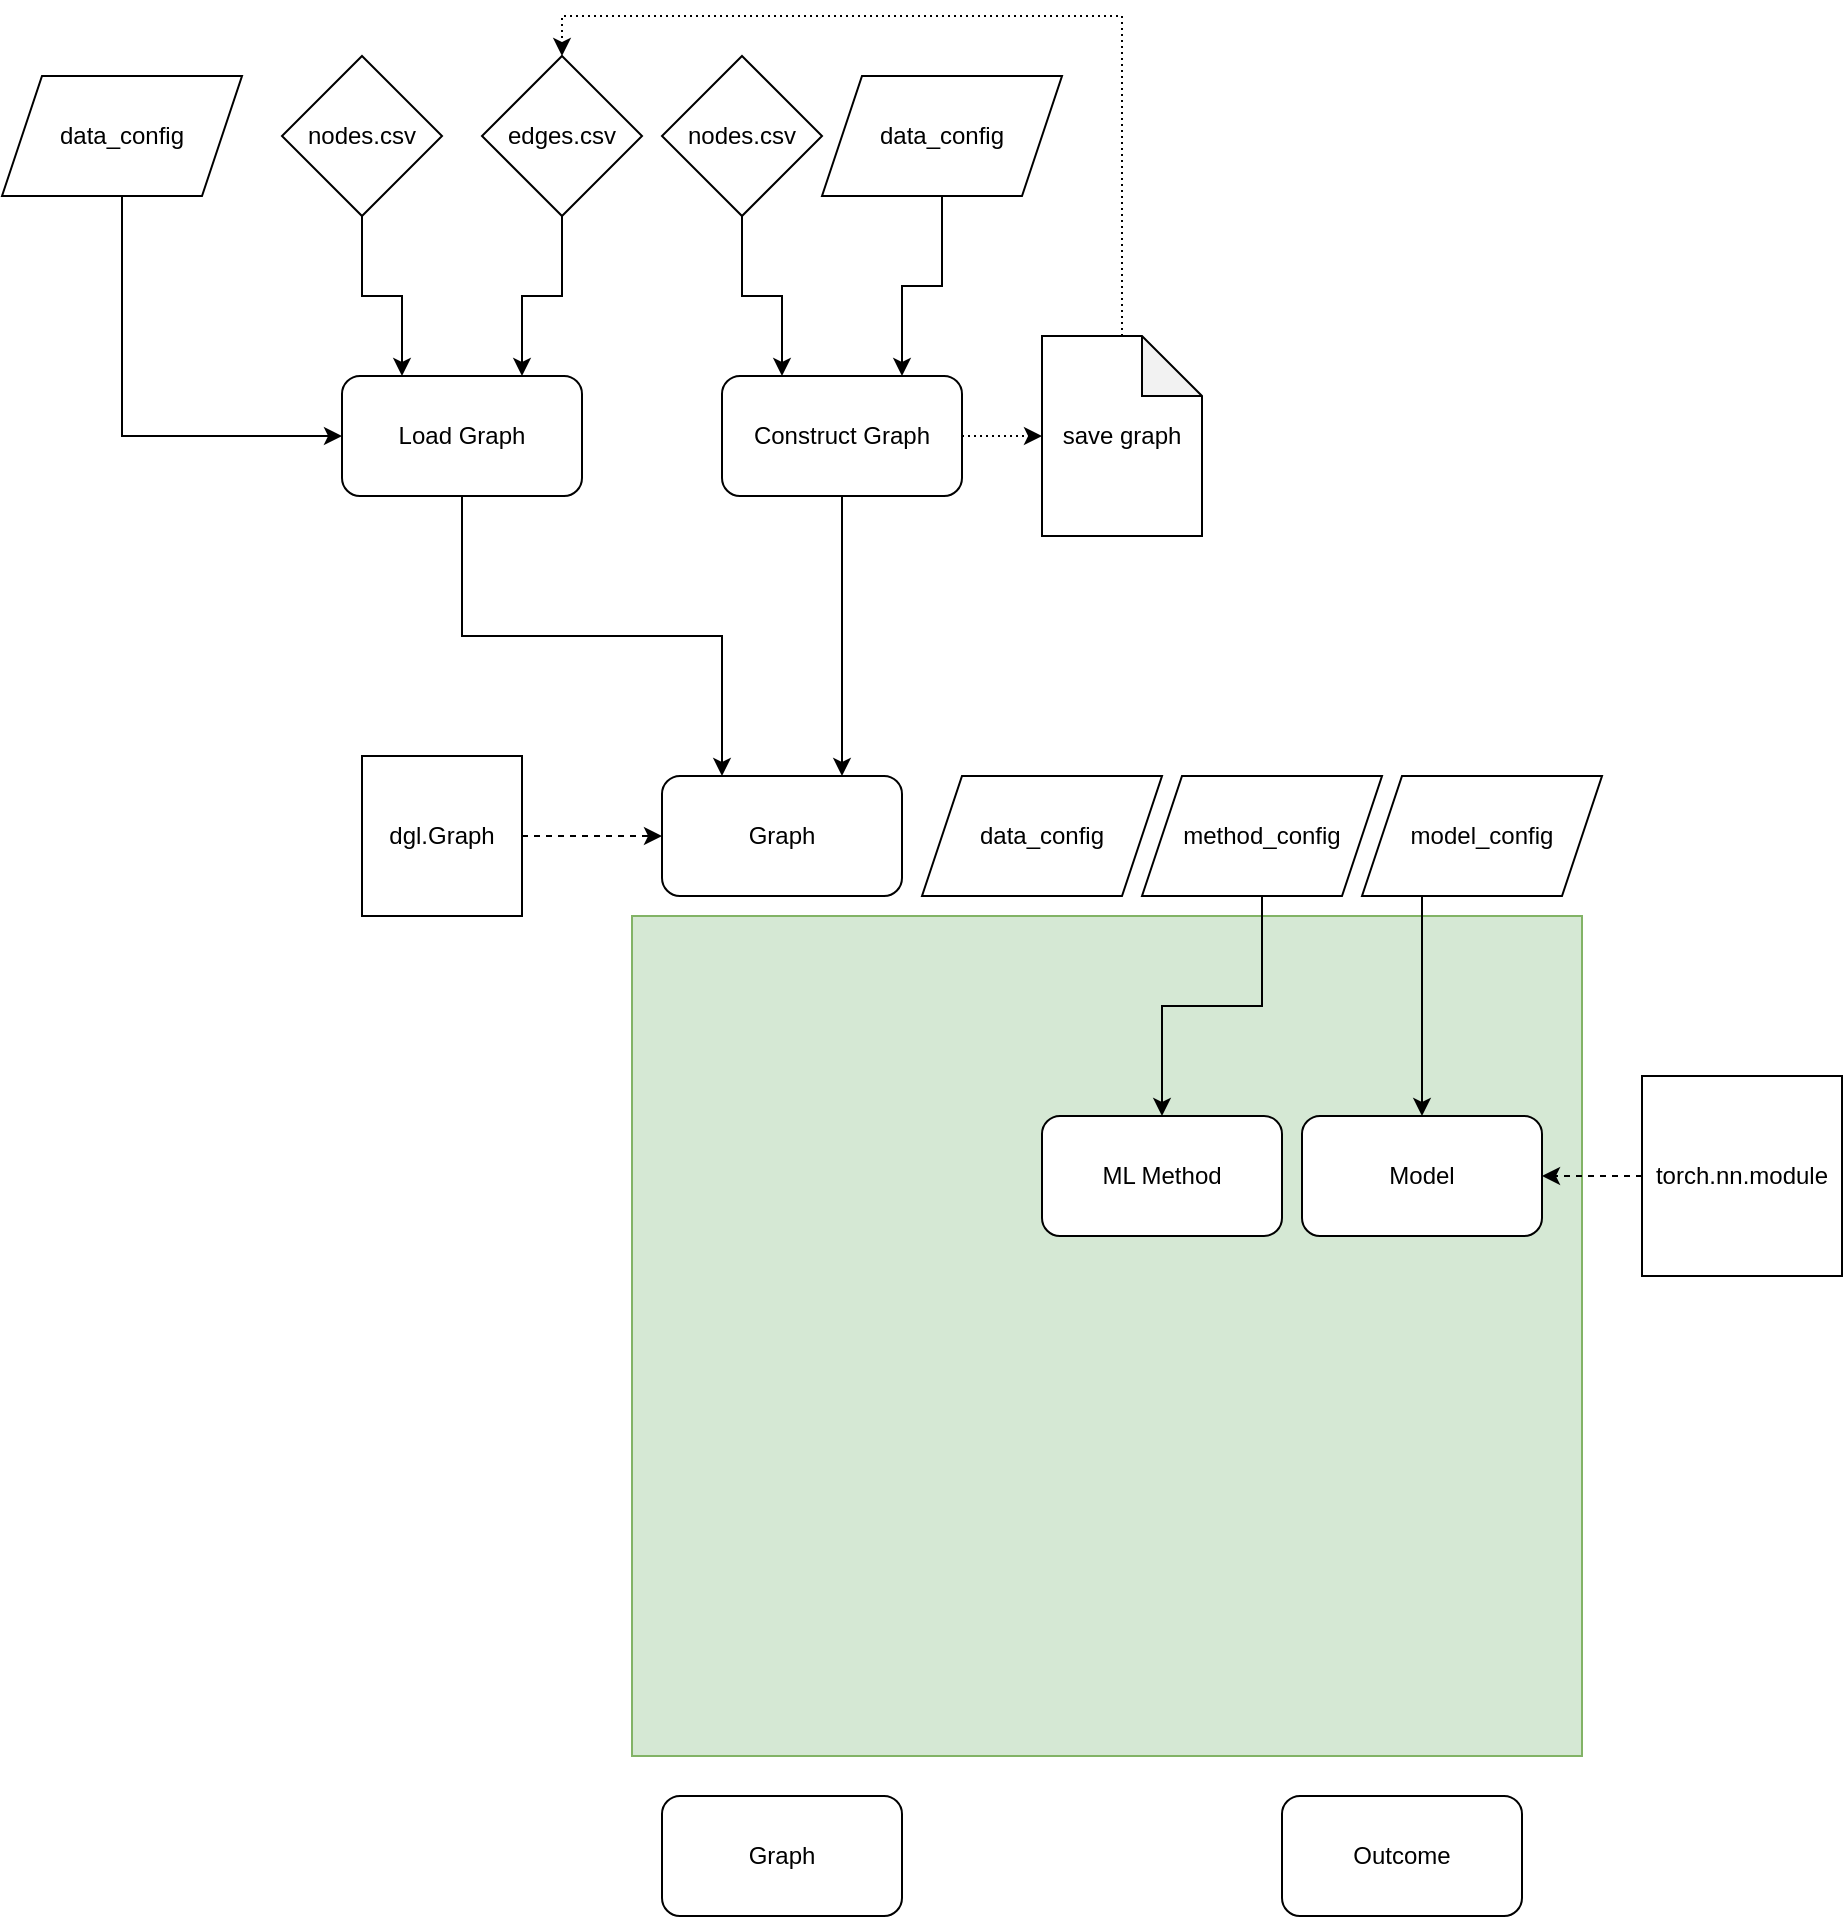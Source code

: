 <mxfile version="21.6.1" type="github">
  <diagram name="Page-1" id="xuXbtgm2HVzdmDmEeFDL">
    <mxGraphModel dx="2229" dy="796" grid="1" gridSize="10" guides="1" tooltips="1" connect="1" arrows="1" fold="1" page="1" pageScale="1" pageWidth="850" pageHeight="1100" math="0" shadow="0">
      <root>
        <mxCell id="0" />
        <mxCell id="1" parent="0" />
        <mxCell id="7WtlCSN6lcOJct1flhyr-52" value="" style="rounded=0;whiteSpace=wrap;html=1;fillColor=#d5e8d4;strokeColor=#82b366;" vertex="1" parent="1">
          <mxGeometry x="215" y="470" width="475" height="420" as="geometry" />
        </mxCell>
        <mxCell id="7WtlCSN6lcOJct1flhyr-2" value="Model" style="rounded=1;whiteSpace=wrap;html=1;" vertex="1" parent="1">
          <mxGeometry x="550" y="570" width="120" height="60" as="geometry" />
        </mxCell>
        <mxCell id="7WtlCSN6lcOJct1flhyr-4" value="ML Method" style="rounded=1;whiteSpace=wrap;html=1;" vertex="1" parent="1">
          <mxGeometry x="420" y="570" width="120" height="60" as="geometry" />
        </mxCell>
        <mxCell id="7WtlCSN6lcOJct1flhyr-7" value="Graph" style="rounded=1;whiteSpace=wrap;html=1;" vertex="1" parent="1">
          <mxGeometry x="230" y="910" width="120" height="60" as="geometry" />
        </mxCell>
        <mxCell id="7WtlCSN6lcOJct1flhyr-9" value="Outcome" style="rounded=1;whiteSpace=wrap;html=1;" vertex="1" parent="1">
          <mxGeometry x="540" y="910" width="120" height="60" as="geometry" />
        </mxCell>
        <mxCell id="7WtlCSN6lcOJct1flhyr-17" style="edgeStyle=orthogonalEdgeStyle;rounded=0;orthogonalLoop=1;jettySize=auto;html=1;exitX=0.5;exitY=1;exitDx=0;exitDy=0;entryX=0.25;entryY=0;entryDx=0;entryDy=0;" edge="1" parent="1" source="7WtlCSN6lcOJct1flhyr-15" target="7WtlCSN6lcOJct1flhyr-24">
          <mxGeometry relative="1" as="geometry">
            <mxPoint x="100" y="160" as="targetPoint" />
          </mxGeometry>
        </mxCell>
        <mxCell id="7WtlCSN6lcOJct1flhyr-15" value="nodes.csv" style="rhombus;whiteSpace=wrap;html=1;" vertex="1" parent="1">
          <mxGeometry x="40" y="40" width="80" height="80" as="geometry" />
        </mxCell>
        <mxCell id="7WtlCSN6lcOJct1flhyr-26" style="edgeStyle=orthogonalEdgeStyle;rounded=0;orthogonalLoop=1;jettySize=auto;html=1;exitX=0.5;exitY=1;exitDx=0;exitDy=0;entryX=0.75;entryY=0;entryDx=0;entryDy=0;" edge="1" parent="1" source="7WtlCSN6lcOJct1flhyr-16" target="7WtlCSN6lcOJct1flhyr-24">
          <mxGeometry relative="1" as="geometry" />
        </mxCell>
        <mxCell id="7WtlCSN6lcOJct1flhyr-16" value="edges.csv" style="rhombus;whiteSpace=wrap;html=1;" vertex="1" parent="1">
          <mxGeometry x="140" y="40" width="80" height="80" as="geometry" />
        </mxCell>
        <mxCell id="7WtlCSN6lcOJct1flhyr-36" style="edgeStyle=orthogonalEdgeStyle;rounded=0;orthogonalLoop=1;jettySize=auto;html=1;exitX=1;exitY=0.5;exitDx=0;exitDy=0;dashed=1;" edge="1" parent="1" source="7WtlCSN6lcOJct1flhyr-21" target="7WtlCSN6lcOJct1flhyr-23">
          <mxGeometry relative="1" as="geometry" />
        </mxCell>
        <mxCell id="7WtlCSN6lcOJct1flhyr-21" value="dgl.Graph" style="whiteSpace=wrap;html=1;aspect=fixed;" vertex="1" parent="1">
          <mxGeometry x="80" y="390" width="80" height="80" as="geometry" />
        </mxCell>
        <mxCell id="7WtlCSN6lcOJct1flhyr-23" value="Graph" style="rounded=1;whiteSpace=wrap;html=1;" vertex="1" parent="1">
          <mxGeometry x="230" y="400" width="120" height="60" as="geometry" />
        </mxCell>
        <mxCell id="7WtlCSN6lcOJct1flhyr-40" style="edgeStyle=orthogonalEdgeStyle;rounded=0;orthogonalLoop=1;jettySize=auto;html=1;exitX=0.5;exitY=1;exitDx=0;exitDy=0;entryX=0.25;entryY=0;entryDx=0;entryDy=0;" edge="1" parent="1" source="7WtlCSN6lcOJct1flhyr-24" target="7WtlCSN6lcOJct1flhyr-23">
          <mxGeometry relative="1" as="geometry" />
        </mxCell>
        <mxCell id="7WtlCSN6lcOJct1flhyr-24" value="Load Graph" style="rounded=1;whiteSpace=wrap;html=1;" vertex="1" parent="1">
          <mxGeometry x="70" y="200" width="120" height="60" as="geometry" />
        </mxCell>
        <mxCell id="7WtlCSN6lcOJct1flhyr-27" style="edgeStyle=orthogonalEdgeStyle;rounded=0;orthogonalLoop=1;jettySize=auto;html=1;exitX=0.5;exitY=1;exitDx=0;exitDy=0;entryX=0.25;entryY=0;entryDx=0;entryDy=0;" edge="1" parent="1" source="7WtlCSN6lcOJct1flhyr-28" target="7WtlCSN6lcOJct1flhyr-31">
          <mxGeometry relative="1" as="geometry">
            <mxPoint x="290" y="160" as="targetPoint" />
          </mxGeometry>
        </mxCell>
        <mxCell id="7WtlCSN6lcOJct1flhyr-28" value="nodes.csv" style="rhombus;whiteSpace=wrap;html=1;" vertex="1" parent="1">
          <mxGeometry x="230" y="40" width="80" height="80" as="geometry" />
        </mxCell>
        <mxCell id="7WtlCSN6lcOJct1flhyr-35" style="edgeStyle=orthogonalEdgeStyle;rounded=0;orthogonalLoop=1;jettySize=auto;html=1;exitX=0.5;exitY=1;exitDx=0;exitDy=0;entryX=0.75;entryY=0;entryDx=0;entryDy=0;" edge="1" parent="1" source="7WtlCSN6lcOJct1flhyr-31" target="7WtlCSN6lcOJct1flhyr-23">
          <mxGeometry relative="1" as="geometry" />
        </mxCell>
        <mxCell id="7WtlCSN6lcOJct1flhyr-38" style="edgeStyle=orthogonalEdgeStyle;rounded=0;orthogonalLoop=1;jettySize=auto;html=1;exitX=1;exitY=0.5;exitDx=0;exitDy=0;entryX=0;entryY=0.5;entryDx=0;entryDy=0;entryPerimeter=0;dashed=1;dashPattern=1 2;" edge="1" parent="1" source="7WtlCSN6lcOJct1flhyr-31" target="7WtlCSN6lcOJct1flhyr-37">
          <mxGeometry relative="1" as="geometry" />
        </mxCell>
        <mxCell id="7WtlCSN6lcOJct1flhyr-31" value="Construct Graph" style="rounded=1;whiteSpace=wrap;html=1;" vertex="1" parent="1">
          <mxGeometry x="260" y="200" width="120" height="60" as="geometry" />
        </mxCell>
        <mxCell id="7WtlCSN6lcOJct1flhyr-33" style="edgeStyle=orthogonalEdgeStyle;rounded=0;orthogonalLoop=1;jettySize=auto;html=1;exitX=0.5;exitY=1;exitDx=0;exitDy=0;entryX=0.75;entryY=0;entryDx=0;entryDy=0;" edge="1" parent="1" source="7WtlCSN6lcOJct1flhyr-32" target="7WtlCSN6lcOJct1flhyr-31">
          <mxGeometry relative="1" as="geometry" />
        </mxCell>
        <mxCell id="7WtlCSN6lcOJct1flhyr-32" value="data_config" style="shape=parallelogram;perimeter=parallelogramPerimeter;whiteSpace=wrap;html=1;fixedSize=1;" vertex="1" parent="1">
          <mxGeometry x="310" y="50" width="120" height="60" as="geometry" />
        </mxCell>
        <mxCell id="7WtlCSN6lcOJct1flhyr-39" style="edgeStyle=orthogonalEdgeStyle;rounded=0;orthogonalLoop=1;jettySize=auto;html=1;exitX=0.5;exitY=0;exitDx=0;exitDy=0;exitPerimeter=0;entryX=0.5;entryY=0;entryDx=0;entryDy=0;dashed=1;dashPattern=1 2;" edge="1" parent="1" source="7WtlCSN6lcOJct1flhyr-37" target="7WtlCSN6lcOJct1flhyr-16">
          <mxGeometry relative="1" as="geometry" />
        </mxCell>
        <mxCell id="7WtlCSN6lcOJct1flhyr-37" value="save graph" style="shape=note;whiteSpace=wrap;html=1;backgroundOutline=1;darkOpacity=0.05;" vertex="1" parent="1">
          <mxGeometry x="420" y="180" width="80" height="100" as="geometry" />
        </mxCell>
        <mxCell id="7WtlCSN6lcOJct1flhyr-42" style="edgeStyle=orthogonalEdgeStyle;rounded=0;orthogonalLoop=1;jettySize=auto;html=1;exitX=0;exitY=0.5;exitDx=0;exitDy=0;dashed=1;" edge="1" parent="1" source="7WtlCSN6lcOJct1flhyr-41" target="7WtlCSN6lcOJct1flhyr-2">
          <mxGeometry relative="1" as="geometry" />
        </mxCell>
        <mxCell id="7WtlCSN6lcOJct1flhyr-41" value="torch.nn.module" style="whiteSpace=wrap;html=1;aspect=fixed;" vertex="1" parent="1">
          <mxGeometry x="720" y="550" width="100" height="100" as="geometry" />
        </mxCell>
        <mxCell id="7WtlCSN6lcOJct1flhyr-54" style="edgeStyle=orthogonalEdgeStyle;rounded=0;orthogonalLoop=1;jettySize=auto;html=1;exitX=0.5;exitY=1;exitDx=0;exitDy=0;" edge="1" parent="1" source="7WtlCSN6lcOJct1flhyr-43" target="7WtlCSN6lcOJct1flhyr-2">
          <mxGeometry relative="1" as="geometry">
            <Array as="points">
              <mxPoint x="610" y="460" />
            </Array>
          </mxGeometry>
        </mxCell>
        <mxCell id="7WtlCSN6lcOJct1flhyr-43" value="model_config" style="shape=parallelogram;perimeter=parallelogramPerimeter;whiteSpace=wrap;html=1;fixedSize=1;" vertex="1" parent="1">
          <mxGeometry x="580" y="400" width="120" height="60" as="geometry" />
        </mxCell>
        <mxCell id="7WtlCSN6lcOJct1flhyr-45" style="edgeStyle=orthogonalEdgeStyle;rounded=0;orthogonalLoop=1;jettySize=auto;html=1;exitX=0.5;exitY=1;exitDx=0;exitDy=0;entryX=0;entryY=0.5;entryDx=0;entryDy=0;" edge="1" parent="1" source="7WtlCSN6lcOJct1flhyr-44" target="7WtlCSN6lcOJct1flhyr-24">
          <mxGeometry relative="1" as="geometry" />
        </mxCell>
        <mxCell id="7WtlCSN6lcOJct1flhyr-44" value="data_config" style="shape=parallelogram;perimeter=parallelogramPerimeter;whiteSpace=wrap;html=1;fixedSize=1;" vertex="1" parent="1">
          <mxGeometry x="-100" y="50" width="120" height="60" as="geometry" />
        </mxCell>
        <mxCell id="7WtlCSN6lcOJct1flhyr-55" style="edgeStyle=orthogonalEdgeStyle;rounded=0;orthogonalLoop=1;jettySize=auto;html=1;exitX=0.5;exitY=1;exitDx=0;exitDy=0;" edge="1" parent="1" source="7WtlCSN6lcOJct1flhyr-46" target="7WtlCSN6lcOJct1flhyr-4">
          <mxGeometry relative="1" as="geometry" />
        </mxCell>
        <mxCell id="7WtlCSN6lcOJct1flhyr-46" value="method_config" style="shape=parallelogram;perimeter=parallelogramPerimeter;whiteSpace=wrap;html=1;fixedSize=1;" vertex="1" parent="1">
          <mxGeometry x="470" y="400" width="120" height="60" as="geometry" />
        </mxCell>
        <mxCell id="7WtlCSN6lcOJct1flhyr-53" value="data_config" style="shape=parallelogram;perimeter=parallelogramPerimeter;whiteSpace=wrap;html=1;fixedSize=1;" vertex="1" parent="1">
          <mxGeometry x="360" y="400" width="120" height="60" as="geometry" />
        </mxCell>
      </root>
    </mxGraphModel>
  </diagram>
</mxfile>
